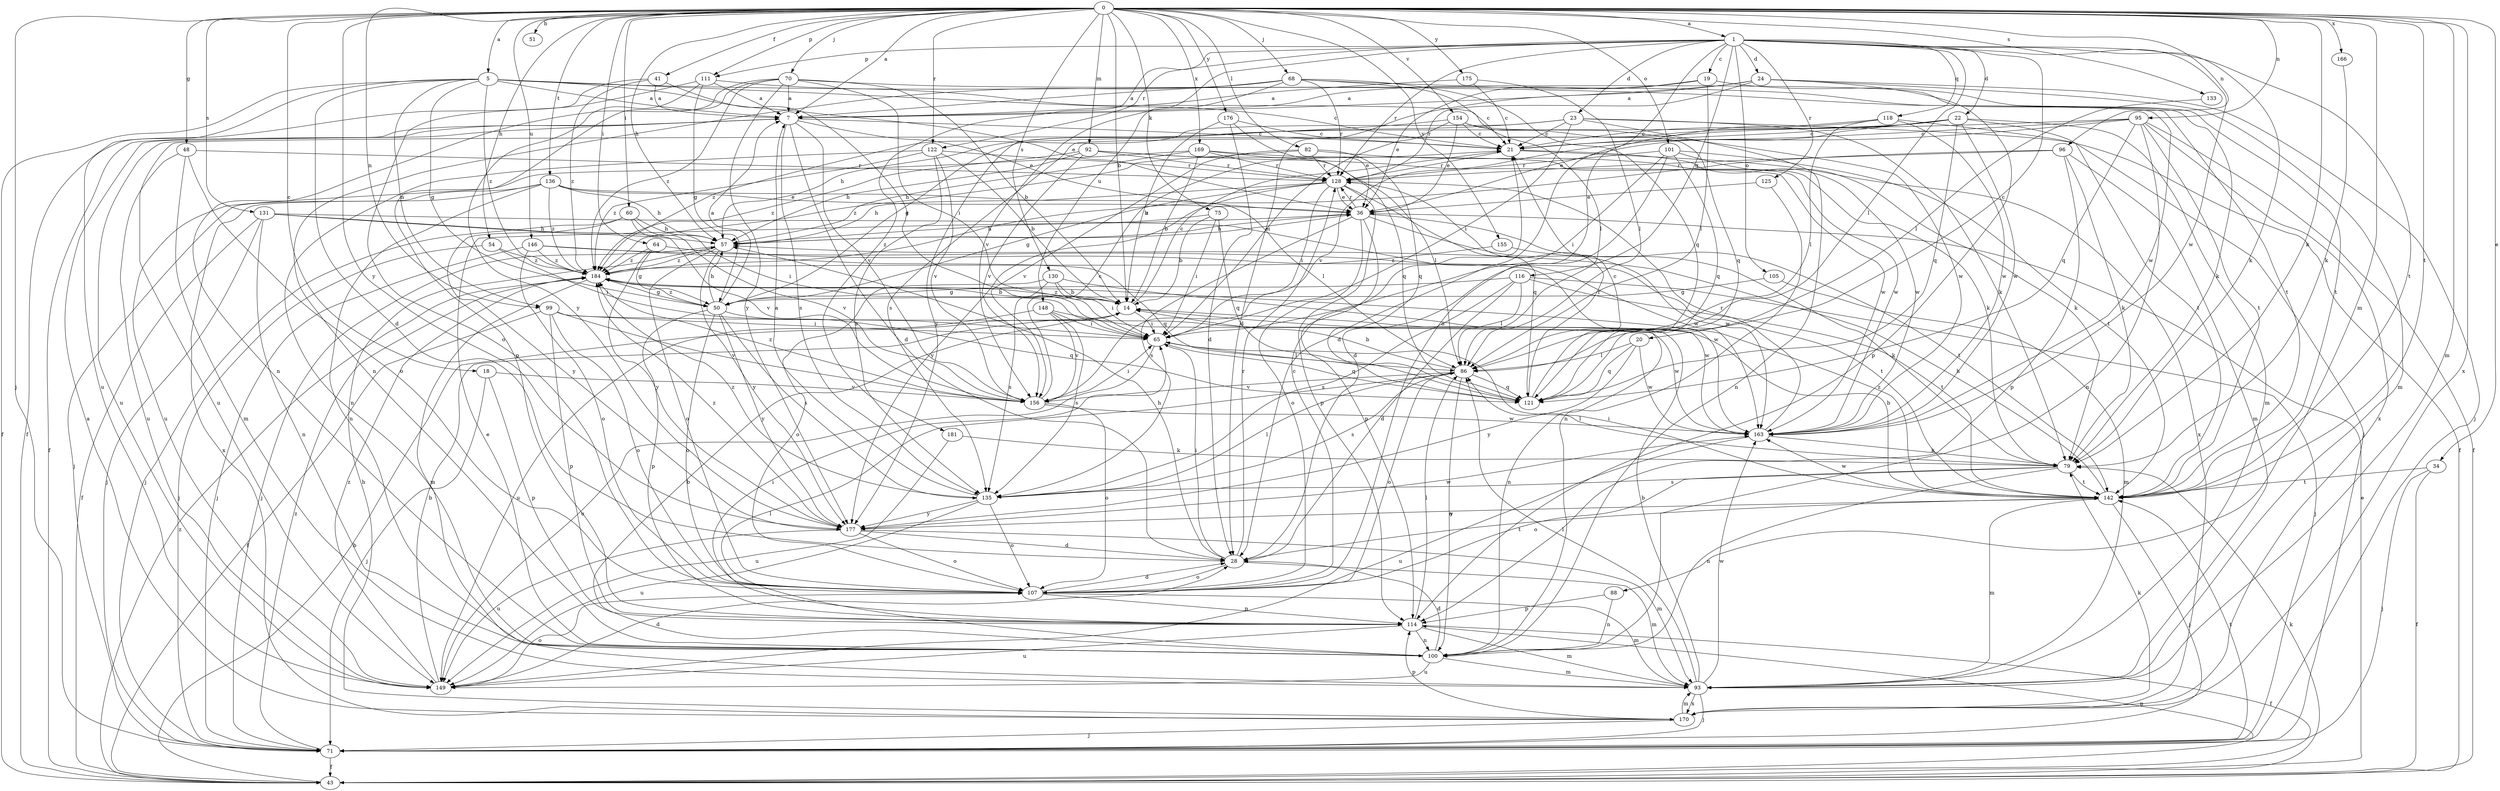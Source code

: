 strict digraph  {
0;
1;
5;
7;
14;
18;
19;
20;
21;
22;
23;
24;
28;
34;
36;
41;
43;
48;
50;
51;
54;
57;
60;
64;
65;
68;
70;
71;
75;
79;
82;
86;
88;
92;
93;
95;
96;
99;
100;
101;
105;
107;
111;
114;
116;
118;
121;
122;
125;
128;
130;
131;
133;
135;
136;
142;
146;
148;
149;
154;
155;
156;
163;
166;
169;
170;
175;
176;
177;
181;
184;
0 -> 1  [label=a];
0 -> 5  [label=a];
0 -> 7  [label=a];
0 -> 14  [label=b];
0 -> 18  [label=c];
0 -> 34  [label=e];
0 -> 41  [label=f];
0 -> 48  [label=g];
0 -> 51  [label=h];
0 -> 54  [label=h];
0 -> 57  [label=h];
0 -> 60  [label=i];
0 -> 64  [label=i];
0 -> 68  [label=j];
0 -> 70  [label=j];
0 -> 71  [label=j];
0 -> 75  [label=k];
0 -> 79  [label=k];
0 -> 82  [label=l];
0 -> 88  [label=m];
0 -> 92  [label=m];
0 -> 93  [label=m];
0 -> 95  [label=n];
0 -> 96  [label=n];
0 -> 99  [label=n];
0 -> 101  [label=o];
0 -> 111  [label=p];
0 -> 122  [label=r];
0 -> 130  [label=s];
0 -> 131  [label=s];
0 -> 133  [label=s];
0 -> 136  [label=t];
0 -> 142  [label=t];
0 -> 146  [label=u];
0 -> 154  [label=v];
0 -> 155  [label=v];
0 -> 166  [label=x];
0 -> 169  [label=x];
0 -> 170  [label=x];
0 -> 175  [label=y];
0 -> 176  [label=y];
0 -> 177  [label=y];
1 -> 19  [label=c];
1 -> 20  [label=c];
1 -> 22  [label=d];
1 -> 23  [label=d];
1 -> 24  [label=d];
1 -> 79  [label=k];
1 -> 86  [label=l];
1 -> 105  [label=o];
1 -> 107  [label=o];
1 -> 111  [label=p];
1 -> 116  [label=q];
1 -> 118  [label=q];
1 -> 122  [label=r];
1 -> 125  [label=r];
1 -> 128  [label=r];
1 -> 142  [label=t];
1 -> 148  [label=u];
1 -> 163  [label=w];
1 -> 181  [label=z];
5 -> 7  [label=a];
5 -> 21  [label=c];
5 -> 28  [label=d];
5 -> 36  [label=e];
5 -> 43  [label=f];
5 -> 50  [label=g];
5 -> 99  [label=n];
5 -> 149  [label=u];
5 -> 163  [label=w];
5 -> 184  [label=z];
7 -> 21  [label=c];
7 -> 28  [label=d];
7 -> 36  [label=e];
7 -> 43  [label=f];
7 -> 135  [label=s];
7 -> 149  [label=u];
7 -> 156  [label=v];
14 -> 21  [label=c];
14 -> 65  [label=i];
14 -> 184  [label=z];
18 -> 71  [label=j];
18 -> 114  [label=p];
18 -> 156  [label=v];
19 -> 7  [label=a];
19 -> 36  [label=e];
19 -> 86  [label=l];
19 -> 142  [label=t];
20 -> 86  [label=l];
20 -> 121  [label=q];
20 -> 163  [label=w];
20 -> 177  [label=y];
21 -> 128  [label=r];
21 -> 163  [label=w];
21 -> 170  [label=x];
22 -> 21  [label=c];
22 -> 36  [label=e];
22 -> 93  [label=m];
22 -> 121  [label=q];
22 -> 135  [label=s];
22 -> 142  [label=t];
22 -> 149  [label=u];
22 -> 163  [label=w];
23 -> 21  [label=c];
23 -> 43  [label=f];
23 -> 57  [label=h];
23 -> 65  [label=i];
23 -> 79  [label=k];
23 -> 100  [label=n];
23 -> 184  [label=z];
24 -> 7  [label=a];
24 -> 28  [label=d];
24 -> 71  [label=j];
24 -> 93  [label=m];
24 -> 114  [label=p];
24 -> 128  [label=r];
28 -> 57  [label=h];
28 -> 65  [label=i];
28 -> 93  [label=m];
28 -> 107  [label=o];
28 -> 128  [label=r];
28 -> 142  [label=t];
34 -> 43  [label=f];
34 -> 71  [label=j];
34 -> 142  [label=t];
36 -> 57  [label=h];
36 -> 107  [label=o];
36 -> 114  [label=p];
36 -> 128  [label=r];
36 -> 135  [label=s];
36 -> 142  [label=t];
36 -> 163  [label=w];
41 -> 7  [label=a];
41 -> 43  [label=f];
41 -> 65  [label=i];
41 -> 184  [label=z];
43 -> 14  [label=b];
43 -> 36  [label=e];
43 -> 79  [label=k];
43 -> 114  [label=p];
43 -> 184  [label=z];
48 -> 93  [label=m];
48 -> 107  [label=o];
48 -> 128  [label=r];
48 -> 149  [label=u];
50 -> 7  [label=a];
50 -> 57  [label=h];
50 -> 107  [label=o];
50 -> 114  [label=p];
50 -> 121  [label=q];
50 -> 135  [label=s];
50 -> 177  [label=y];
50 -> 184  [label=z];
54 -> 65  [label=i];
54 -> 71  [label=j];
54 -> 184  [label=z];
57 -> 36  [label=e];
57 -> 71  [label=j];
57 -> 107  [label=o];
57 -> 177  [label=y];
57 -> 184  [label=z];
60 -> 57  [label=h];
60 -> 65  [label=i];
60 -> 71  [label=j];
60 -> 156  [label=v];
60 -> 177  [label=y];
64 -> 50  [label=g];
64 -> 163  [label=w];
64 -> 177  [label=y];
64 -> 184  [label=z];
65 -> 86  [label=l];
65 -> 121  [label=q];
65 -> 149  [label=u];
68 -> 7  [label=a];
68 -> 21  [label=c];
68 -> 79  [label=k];
68 -> 100  [label=n];
68 -> 121  [label=q];
68 -> 128  [label=r];
68 -> 156  [label=v];
70 -> 7  [label=a];
70 -> 14  [label=b];
70 -> 65  [label=i];
70 -> 100  [label=n];
70 -> 114  [label=p];
70 -> 142  [label=t];
70 -> 177  [label=y];
70 -> 184  [label=z];
71 -> 43  [label=f];
71 -> 142  [label=t];
71 -> 184  [label=z];
75 -> 14  [label=b];
75 -> 57  [label=h];
75 -> 65  [label=i];
75 -> 121  [label=q];
79 -> 86  [label=l];
79 -> 100  [label=n];
79 -> 107  [label=o];
79 -> 135  [label=s];
79 -> 142  [label=t];
82 -> 79  [label=k];
82 -> 121  [label=q];
82 -> 128  [label=r];
82 -> 156  [label=v];
82 -> 184  [label=z];
86 -> 14  [label=b];
86 -> 100  [label=n];
86 -> 107  [label=o];
86 -> 121  [label=q];
86 -> 135  [label=s];
86 -> 156  [label=v];
88 -> 100  [label=n];
88 -> 114  [label=p];
92 -> 57  [label=h];
92 -> 86  [label=l];
92 -> 128  [label=r];
92 -> 156  [label=v];
92 -> 163  [label=w];
92 -> 184  [label=z];
93 -> 14  [label=b];
93 -> 71  [label=j];
93 -> 86  [label=l];
93 -> 163  [label=w];
93 -> 170  [label=x];
95 -> 21  [label=c];
95 -> 43  [label=f];
95 -> 50  [label=g];
95 -> 100  [label=n];
95 -> 121  [label=q];
95 -> 142  [label=t];
95 -> 156  [label=v];
95 -> 170  [label=x];
96 -> 79  [label=k];
96 -> 93  [label=m];
96 -> 114  [label=p];
96 -> 128  [label=r];
96 -> 184  [label=z];
99 -> 43  [label=f];
99 -> 65  [label=i];
99 -> 107  [label=o];
99 -> 114  [label=p];
99 -> 156  [label=v];
99 -> 163  [label=w];
100 -> 14  [label=b];
100 -> 28  [label=d];
100 -> 36  [label=e];
100 -> 86  [label=l];
100 -> 93  [label=m];
100 -> 149  [label=u];
101 -> 28  [label=d];
101 -> 65  [label=i];
101 -> 79  [label=k];
101 -> 121  [label=q];
101 -> 128  [label=r];
101 -> 142  [label=t];
105 -> 50  [label=g];
105 -> 93  [label=m];
107 -> 21  [label=c];
107 -> 28  [label=d];
107 -> 93  [label=m];
107 -> 114  [label=p];
111 -> 7  [label=a];
111 -> 50  [label=g];
111 -> 86  [label=l];
111 -> 107  [label=o];
111 -> 177  [label=y];
114 -> 43  [label=f];
114 -> 65  [label=i];
114 -> 86  [label=l];
114 -> 93  [label=m];
114 -> 100  [label=n];
114 -> 149  [label=u];
116 -> 28  [label=d];
116 -> 50  [label=g];
116 -> 71  [label=j];
116 -> 86  [label=l];
116 -> 135  [label=s];
116 -> 142  [label=t];
118 -> 21  [label=c];
118 -> 28  [label=d];
118 -> 71  [label=j];
118 -> 86  [label=l];
118 -> 163  [label=w];
121 -> 21  [label=c];
121 -> 128  [label=r];
122 -> 14  [label=b];
122 -> 100  [label=n];
122 -> 128  [label=r];
122 -> 135  [label=s];
122 -> 156  [label=v];
122 -> 184  [label=z];
125 -> 36  [label=e];
125 -> 100  [label=n];
128 -> 36  [label=e];
128 -> 50  [label=g];
128 -> 57  [label=h];
128 -> 65  [label=i];
128 -> 114  [label=p];
128 -> 121  [label=q];
128 -> 177  [label=y];
130 -> 14  [label=b];
130 -> 65  [label=i];
130 -> 107  [label=o];
130 -> 135  [label=s];
130 -> 163  [label=w];
131 -> 43  [label=f];
131 -> 57  [label=h];
131 -> 71  [label=j];
131 -> 100  [label=n];
131 -> 156  [label=v];
131 -> 163  [label=w];
133 -> 86  [label=l];
135 -> 7  [label=a];
135 -> 86  [label=l];
135 -> 107  [label=o];
135 -> 149  [label=u];
135 -> 177  [label=y];
135 -> 184  [label=z];
136 -> 36  [label=e];
136 -> 57  [label=h];
136 -> 71  [label=j];
136 -> 86  [label=l];
136 -> 100  [label=n];
136 -> 170  [label=x];
136 -> 184  [label=z];
142 -> 14  [label=b];
142 -> 57  [label=h];
142 -> 65  [label=i];
142 -> 71  [label=j];
142 -> 93  [label=m];
142 -> 163  [label=w];
142 -> 177  [label=y];
142 -> 184  [label=z];
146 -> 71  [label=j];
146 -> 107  [label=o];
146 -> 121  [label=q];
146 -> 142  [label=t];
146 -> 184  [label=z];
148 -> 65  [label=i];
148 -> 100  [label=n];
148 -> 135  [label=s];
148 -> 149  [label=u];
148 -> 156  [label=v];
149 -> 14  [label=b];
149 -> 28  [label=d];
149 -> 107  [label=o];
149 -> 184  [label=z];
154 -> 21  [label=c];
154 -> 36  [label=e];
154 -> 65  [label=i];
154 -> 121  [label=q];
154 -> 163  [label=w];
154 -> 177  [label=y];
155 -> 79  [label=k];
155 -> 184  [label=z];
156 -> 21  [label=c];
156 -> 65  [label=i];
156 -> 107  [label=o];
156 -> 163  [label=w];
156 -> 184  [label=z];
163 -> 79  [label=k];
163 -> 128  [label=r];
163 -> 149  [label=u];
166 -> 79  [label=k];
169 -> 14  [label=b];
169 -> 57  [label=h];
169 -> 121  [label=q];
169 -> 128  [label=r];
169 -> 149  [label=u];
169 -> 163  [label=w];
170 -> 7  [label=a];
170 -> 57  [label=h];
170 -> 71  [label=j];
170 -> 79  [label=k];
170 -> 93  [label=m];
170 -> 114  [label=p];
175 -> 7  [label=a];
175 -> 21  [label=c];
175 -> 86  [label=l];
176 -> 14  [label=b];
176 -> 21  [label=c];
176 -> 28  [label=d];
176 -> 36  [label=e];
177 -> 28  [label=d];
177 -> 93  [label=m];
177 -> 107  [label=o];
177 -> 149  [label=u];
177 -> 163  [label=w];
177 -> 184  [label=z];
181 -> 79  [label=k];
181 -> 149  [label=u];
184 -> 14  [label=b];
184 -> 50  [label=g];
184 -> 93  [label=m];
}
